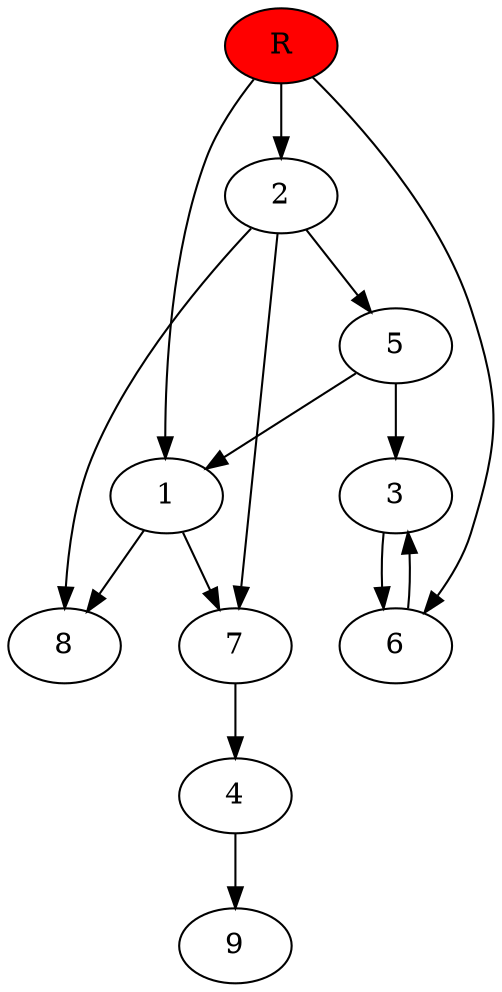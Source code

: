 digraph prb48943 {
	1
	2
	3
	4
	5
	6
	7
	8
	R [fillcolor="#ff0000" style=filled]
	1 -> 7
	1 -> 8
	2 -> 5
	2 -> 7
	2 -> 8
	3 -> 6
	4 -> 9
	5 -> 1
	5 -> 3
	6 -> 3
	7 -> 4
	R -> 1
	R -> 2
	R -> 6
}
